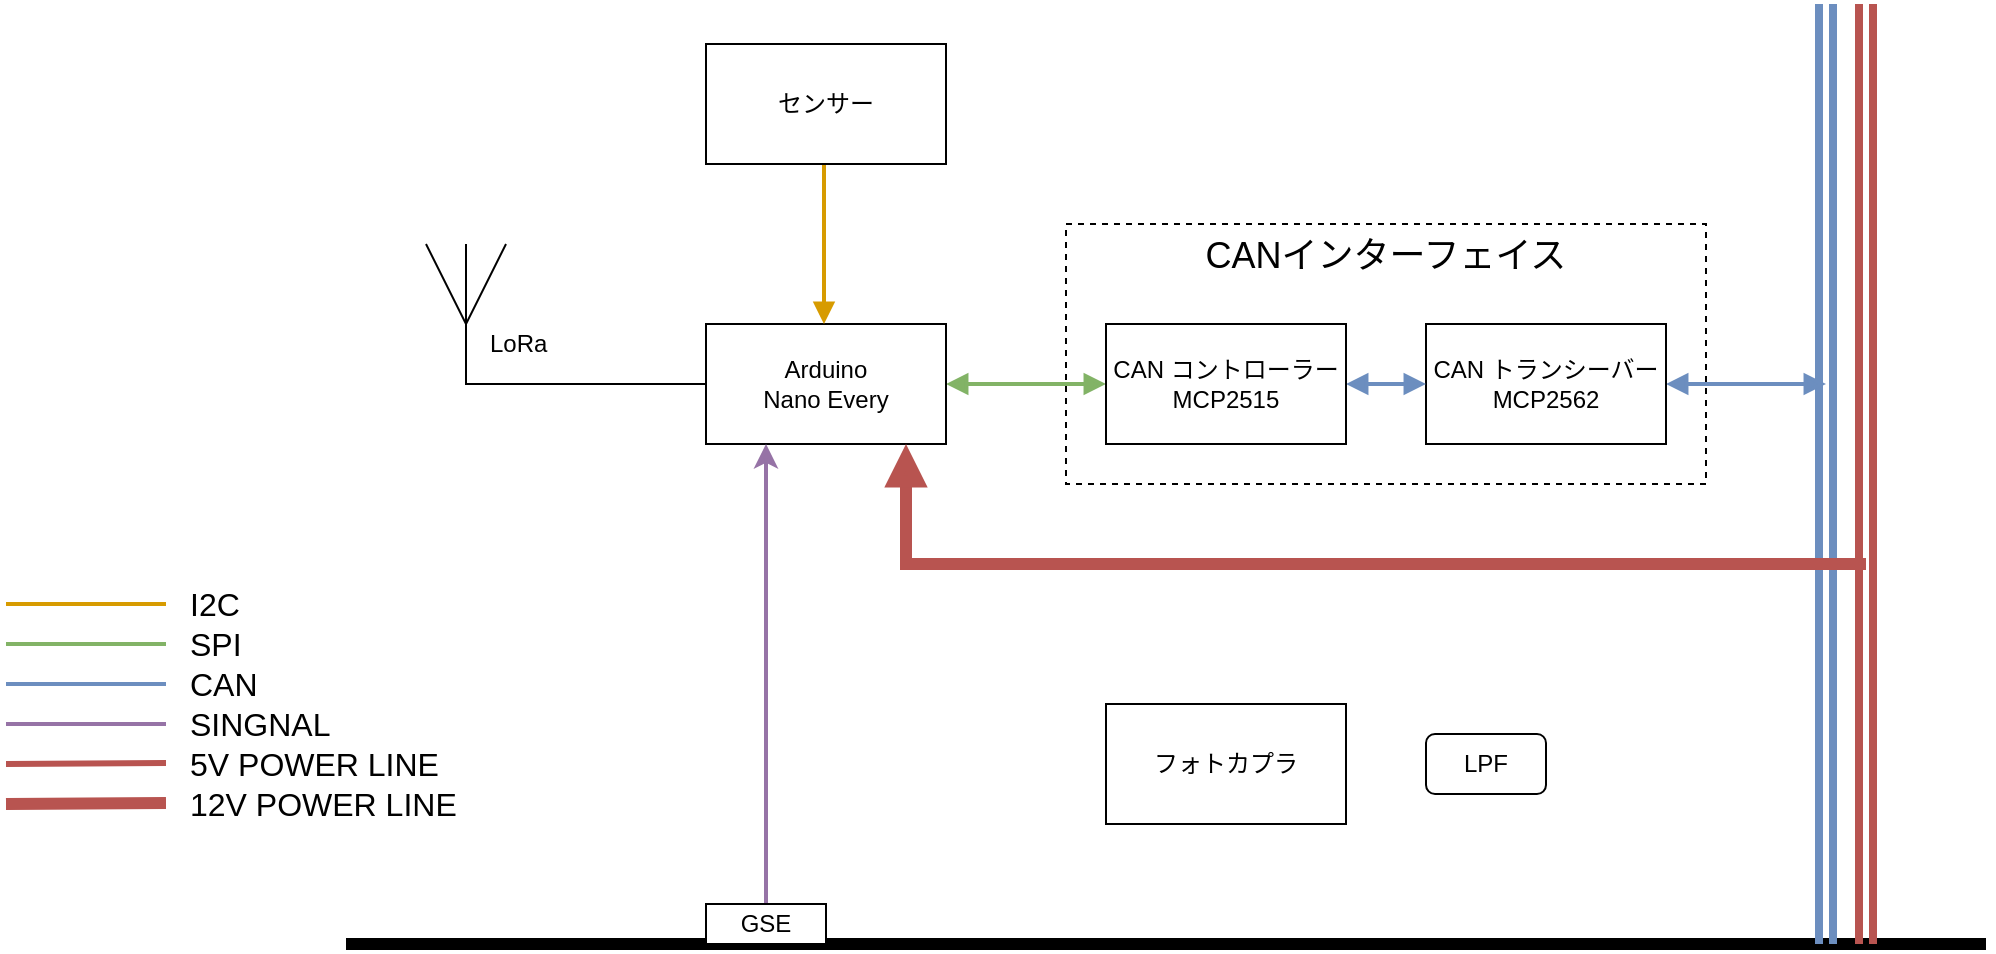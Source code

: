 <mxfile version="21.6.1" type="device">
  <diagram name="ページ1" id="N4X7iC3FwvP-9spLoHvI">
    <mxGraphModel dx="1434" dy="-30" grid="1" gridSize="10" guides="1" tooltips="1" connect="1" arrows="1" fold="1" page="1" pageScale="1" pageWidth="1169" pageHeight="827" math="0" shadow="0">
      <root>
        <mxCell id="0" />
        <mxCell id="1" parent="0" />
        <mxCell id="5nWp3kDjjZpovWfEtGyb-13" value="" style="endArrow=none;html=1;rounded=0;strokeWidth=6;" edge="1" parent="1">
          <mxGeometry width="50" height="50" relative="1" as="geometry">
            <mxPoint x="340" y="1510" as="sourcePoint" />
            <mxPoint x="1160" y="1510" as="targetPoint" />
          </mxGeometry>
        </mxCell>
        <mxCell id="5nWp3kDjjZpovWfEtGyb-11" value="" style="rounded=0;whiteSpace=wrap;html=1;dashed=1;" vertex="1" parent="1">
          <mxGeometry x="700" y="1150" width="320" height="130" as="geometry" />
        </mxCell>
        <mxCell id="zv-5xnGO9yxqkZcnvnEC-6" value="" style="endArrow=none;html=1;rounded=0;strokeWidth=3;endFill=0;" parent="1" edge="1">
          <mxGeometry width="50" height="50" relative="1" as="geometry">
            <mxPoint x="510" y="1180" as="sourcePoint" />
            <mxPoint x="510" y="1180" as="targetPoint" />
            <Array as="points">
              <mxPoint x="510" y="1180" />
            </Array>
          </mxGeometry>
        </mxCell>
        <mxCell id="5nWp3kDjjZpovWfEtGyb-10" value="" style="edgeStyle=orthogonalEdgeStyle;rounded=0;orthogonalLoop=1;jettySize=auto;html=1;strokeWidth=2;startArrow=block;startFill=1;endArrow=block;endFill=1;fillColor=#d5e8d4;strokeColor=#82b366;" edge="1" parent="1" source="5nWp3kDjjZpovWfEtGyb-1" target="5nWp3kDjjZpovWfEtGyb-7">
          <mxGeometry relative="1" as="geometry" />
        </mxCell>
        <mxCell id="5nWp3kDjjZpovWfEtGyb-1" value="Arduino&lt;br&gt;Nano Every" style="rounded=0;whiteSpace=wrap;html=1;" vertex="1" parent="1">
          <mxGeometry x="520" y="1200" width="120" height="60" as="geometry" />
        </mxCell>
        <mxCell id="5nWp3kDjjZpovWfEtGyb-5" value="" style="endArrow=none;html=1;rounded=0;shape=link;fillColor=#dae8fc;strokeColor=#6c8ebf;strokeWidth=4;" edge="1" parent="1">
          <mxGeometry width="50" height="50" relative="1" as="geometry">
            <mxPoint x="1080" y="1510" as="sourcePoint" />
            <mxPoint x="1080" y="1040" as="targetPoint" />
          </mxGeometry>
        </mxCell>
        <mxCell id="5nWp3kDjjZpovWfEtGyb-8" style="edgeStyle=orthogonalEdgeStyle;rounded=0;orthogonalLoop=1;jettySize=auto;html=1;endArrow=block;endFill=1;fillColor=#dae8fc;strokeColor=#6c8ebf;strokeWidth=2;startArrow=block;startFill=1;" edge="1" parent="1" source="5nWp3kDjjZpovWfEtGyb-6">
          <mxGeometry relative="1" as="geometry">
            <mxPoint x="1080" y="1230" as="targetPoint" />
          </mxGeometry>
        </mxCell>
        <mxCell id="5nWp3kDjjZpovWfEtGyb-6" value="CAN トランシーバー&lt;br&gt;MCP2562" style="rounded=0;whiteSpace=wrap;html=1;" vertex="1" parent="1">
          <mxGeometry x="880" y="1200" width="120" height="60" as="geometry" />
        </mxCell>
        <mxCell id="5nWp3kDjjZpovWfEtGyb-9" value="" style="edgeStyle=orthogonalEdgeStyle;rounded=0;orthogonalLoop=1;jettySize=auto;html=1;fillColor=#dae8fc;strokeColor=#6c8ebf;strokeWidth=2;endArrow=block;endFill=1;startArrow=block;startFill=1;" edge="1" parent="1" source="5nWp3kDjjZpovWfEtGyb-7" target="5nWp3kDjjZpovWfEtGyb-6">
          <mxGeometry relative="1" as="geometry" />
        </mxCell>
        <mxCell id="5nWp3kDjjZpovWfEtGyb-7" value="CAN コントローラー&lt;br&gt;MCP2515" style="rounded=0;whiteSpace=wrap;html=1;" vertex="1" parent="1">
          <mxGeometry x="720" y="1200" width="120" height="60" as="geometry" />
        </mxCell>
        <mxCell id="5nWp3kDjjZpovWfEtGyb-41" style="edgeStyle=orthogonalEdgeStyle;rounded=0;orthogonalLoop=1;jettySize=auto;html=1;entryX=0.25;entryY=1;entryDx=0;entryDy=0;fillColor=#e1d5e7;strokeColor=#9673a6;strokeWidth=2;" edge="1" parent="1" source="5nWp3kDjjZpovWfEtGyb-14" target="5nWp3kDjjZpovWfEtGyb-1">
          <mxGeometry relative="1" as="geometry" />
        </mxCell>
        <mxCell id="5nWp3kDjjZpovWfEtGyb-14" value="GSE" style="rounded=0;whiteSpace=wrap;html=1;" vertex="1" parent="1">
          <mxGeometry x="520" y="1490" width="60" height="20" as="geometry" />
        </mxCell>
        <mxCell id="5nWp3kDjjZpovWfEtGyb-15" value="LPF" style="rounded=1;whiteSpace=wrap;html=1;" vertex="1" parent="1">
          <mxGeometry x="880" y="1405" width="60" height="30" as="geometry" />
        </mxCell>
        <mxCell id="5nWp3kDjjZpovWfEtGyb-16" value="" style="endArrow=none;startArrow=block;html=1;rounded=0;fillColor=#ffe6cc;strokeColor=#d79b00;strokeWidth=2;endFill=0;startFill=1;" edge="1" parent="1">
          <mxGeometry width="50" height="50" relative="1" as="geometry">
            <mxPoint x="579" y="1200" as="sourcePoint" />
            <mxPoint x="579" y="1120" as="targetPoint" />
          </mxGeometry>
        </mxCell>
        <mxCell id="5nWp3kDjjZpovWfEtGyb-17" value="" style="endArrow=none;html=1;rounded=0;strokeWidth=1;" edge="1" parent="1">
          <mxGeometry width="50" height="50" relative="1" as="geometry">
            <mxPoint x="400" y="1200" as="sourcePoint" />
            <mxPoint x="420" y="1160" as="targetPoint" />
          </mxGeometry>
        </mxCell>
        <mxCell id="5nWp3kDjjZpovWfEtGyb-18" value="" style="endArrow=none;startArrow=none;html=1;rounded=0;startFill=0;endFill=0;endSize=6;strokeWidth=1;" edge="1" parent="1">
          <mxGeometry width="50" height="50" relative="1" as="geometry">
            <mxPoint x="400" y="1200" as="sourcePoint" />
            <mxPoint x="380" y="1160" as="targetPoint" />
          </mxGeometry>
        </mxCell>
        <mxCell id="5nWp3kDjjZpovWfEtGyb-19" value="" style="endArrow=none;html=1;rounded=0;exitX=0;exitY=0.5;exitDx=0;exitDy=0;strokeWidth=1;" edge="1" parent="1" source="5nWp3kDjjZpovWfEtGyb-1">
          <mxGeometry width="50" height="50" relative="1" as="geometry">
            <mxPoint x="400" y="1260" as="sourcePoint" />
            <mxPoint x="400" y="1160" as="targetPoint" />
            <Array as="points">
              <mxPoint x="400" y="1230" />
            </Array>
          </mxGeometry>
        </mxCell>
        <mxCell id="5nWp3kDjjZpovWfEtGyb-20" value="LoRa" style="text;html=1;strokeColor=none;fillColor=none;align=left;verticalAlign=middle;whiteSpace=wrap;rounded=0;" vertex="1" parent="1">
          <mxGeometry x="410" y="1200" width="80" height="20" as="geometry" />
        </mxCell>
        <mxCell id="5nWp3kDjjZpovWfEtGyb-23" value="CANインターフェイス" style="text;html=1;strokeColor=none;fillColor=none;align=center;verticalAlign=middle;whiteSpace=wrap;rounded=0;fontSize=18;" vertex="1" parent="1">
          <mxGeometry x="700" y="1151" width="320" height="30" as="geometry" />
        </mxCell>
        <mxCell id="5nWp3kDjjZpovWfEtGyb-26" value="" style="endArrow=none;html=1;rounded=0;strokeWidth=2;fillColor=#ffe6cc;strokeColor=#d79b00;" edge="1" parent="1">
          <mxGeometry width="50" height="50" relative="1" as="geometry">
            <mxPoint x="170" y="1340" as="sourcePoint" />
            <mxPoint x="250" y="1340" as="targetPoint" />
          </mxGeometry>
        </mxCell>
        <mxCell id="5nWp3kDjjZpovWfEtGyb-27" value="I2C" style="text;html=1;strokeColor=none;fillColor=none;align=left;verticalAlign=middle;whiteSpace=wrap;rounded=0;fontSize=16;" vertex="1" parent="1">
          <mxGeometry x="260" y="1330" width="60" height="20" as="geometry" />
        </mxCell>
        <mxCell id="5nWp3kDjjZpovWfEtGyb-28" value="" style="endArrow=none;html=1;rounded=0;strokeWidth=2;fillColor=#d5e8d4;strokeColor=#82b366;" edge="1" parent="1">
          <mxGeometry width="50" height="50" relative="1" as="geometry">
            <mxPoint x="170" y="1360" as="sourcePoint" />
            <mxPoint x="250" y="1360" as="targetPoint" />
          </mxGeometry>
        </mxCell>
        <mxCell id="5nWp3kDjjZpovWfEtGyb-29" value="SPI" style="text;html=1;strokeColor=none;fillColor=none;align=left;verticalAlign=middle;whiteSpace=wrap;rounded=0;fontSize=16;" vertex="1" parent="1">
          <mxGeometry x="260" y="1350" width="60" height="20" as="geometry" />
        </mxCell>
        <mxCell id="5nWp3kDjjZpovWfEtGyb-30" value="" style="endArrow=none;html=1;rounded=0;strokeWidth=2;fillColor=#dae8fc;strokeColor=#6c8ebf;" edge="1" parent="1">
          <mxGeometry width="50" height="50" relative="1" as="geometry">
            <mxPoint x="170" y="1380" as="sourcePoint" />
            <mxPoint x="250" y="1380" as="targetPoint" />
          </mxGeometry>
        </mxCell>
        <mxCell id="5nWp3kDjjZpovWfEtGyb-31" value="CAN" style="text;html=1;strokeColor=none;fillColor=none;align=left;verticalAlign=middle;whiteSpace=wrap;rounded=0;fontSize=16;" vertex="1" parent="1">
          <mxGeometry x="260" y="1370" width="60" height="20" as="geometry" />
        </mxCell>
        <mxCell id="5nWp3kDjjZpovWfEtGyb-32" value="" style="endArrow=none;html=1;rounded=0;shape=link;fillColor=#f8cecc;strokeColor=#b85450;strokeWidth=4;" edge="1" parent="1">
          <mxGeometry width="50" height="50" relative="1" as="geometry">
            <mxPoint x="1100" y="1510" as="sourcePoint" />
            <mxPoint x="1100" y="1040" as="targetPoint" />
          </mxGeometry>
        </mxCell>
        <mxCell id="5nWp3kDjjZpovWfEtGyb-33" style="edgeStyle=orthogonalEdgeStyle;rounded=0;orthogonalLoop=1;jettySize=auto;html=1;endArrow=none;endFill=0;fillColor=#f8cecc;strokeColor=#b85450;strokeWidth=6;startArrow=block;startFill=1;" edge="1" parent="1">
          <mxGeometry relative="1" as="geometry">
            <mxPoint x="1100" y="1320" as="targetPoint" />
            <mxPoint x="620" y="1260" as="sourcePoint" />
            <Array as="points">
              <mxPoint x="620" y="1260" />
              <mxPoint x="620" y="1320" />
            </Array>
          </mxGeometry>
        </mxCell>
        <mxCell id="5nWp3kDjjZpovWfEtGyb-34" value="5V POWER LINE" style="text;html=1;strokeColor=none;fillColor=none;align=left;verticalAlign=middle;whiteSpace=wrap;rounded=0;fontSize=16;" vertex="1" parent="1">
          <mxGeometry x="260" y="1410" width="140" height="20" as="geometry" />
        </mxCell>
        <mxCell id="5nWp3kDjjZpovWfEtGyb-37" value="" style="endArrow=none;html=1;rounded=0;fillColor=#f8cecc;strokeColor=#b85450;strokeWidth=3;" edge="1" parent="1">
          <mxGeometry width="50" height="50" relative="1" as="geometry">
            <mxPoint x="170" y="1420" as="sourcePoint" />
            <mxPoint x="250" y="1419.5" as="targetPoint" />
          </mxGeometry>
        </mxCell>
        <mxCell id="5nWp3kDjjZpovWfEtGyb-38" value="12V POWER LINE" style="text;html=1;strokeColor=none;fillColor=none;align=left;verticalAlign=middle;whiteSpace=wrap;rounded=0;fontSize=16;" vertex="1" parent="1">
          <mxGeometry x="260" y="1430" width="140" height="20" as="geometry" />
        </mxCell>
        <mxCell id="5nWp3kDjjZpovWfEtGyb-39" value="" style="endArrow=none;html=1;rounded=0;fillColor=#f8cecc;strokeColor=#b85450;strokeWidth=6;" edge="1" parent="1">
          <mxGeometry width="50" height="50" relative="1" as="geometry">
            <mxPoint x="170" y="1440" as="sourcePoint" />
            <mxPoint x="250" y="1439.5" as="targetPoint" />
          </mxGeometry>
        </mxCell>
        <mxCell id="5nWp3kDjjZpovWfEtGyb-44" value="フォトカプラ" style="rounded=0;whiteSpace=wrap;html=1;" vertex="1" parent="1">
          <mxGeometry x="720" y="1390" width="120" height="60" as="geometry" />
        </mxCell>
        <mxCell id="5nWp3kDjjZpovWfEtGyb-45" value="センサー" style="rounded=0;whiteSpace=wrap;html=1;" vertex="1" parent="1">
          <mxGeometry x="520" y="1060" width="120" height="60" as="geometry" />
        </mxCell>
        <mxCell id="5nWp3kDjjZpovWfEtGyb-47" value="" style="endArrow=none;html=1;rounded=0;strokeWidth=2;fillColor=#e1d5e7;strokeColor=#9673a6;" edge="1" parent="1">
          <mxGeometry width="50" height="50" relative="1" as="geometry">
            <mxPoint x="170" y="1400" as="sourcePoint" />
            <mxPoint x="250" y="1400" as="targetPoint" />
          </mxGeometry>
        </mxCell>
        <mxCell id="5nWp3kDjjZpovWfEtGyb-48" value="SINGNAL" style="text;html=1;strokeColor=none;fillColor=none;align=left;verticalAlign=middle;whiteSpace=wrap;rounded=0;fontSize=16;" vertex="1" parent="1">
          <mxGeometry x="260" y="1390" width="60" height="20" as="geometry" />
        </mxCell>
      </root>
    </mxGraphModel>
  </diagram>
</mxfile>
